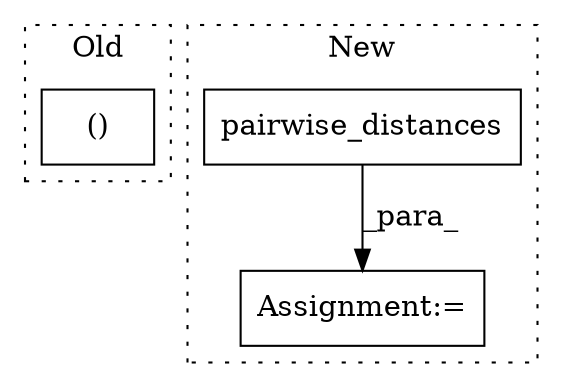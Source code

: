 digraph G {
subgraph cluster0 {
1 [label="()" a="106" s="682" l="34" shape="box"];
label = "Old";
style="dotted";
}
subgraph cluster1 {
2 [label="pairwise_distances" a="32" s="731,760" l="19,1" shape="box"];
3 [label="Assignment:=" a="7" s="720" l="1" shape="box"];
label = "New";
style="dotted";
}
2 -> 3 [label="_para_"];
}